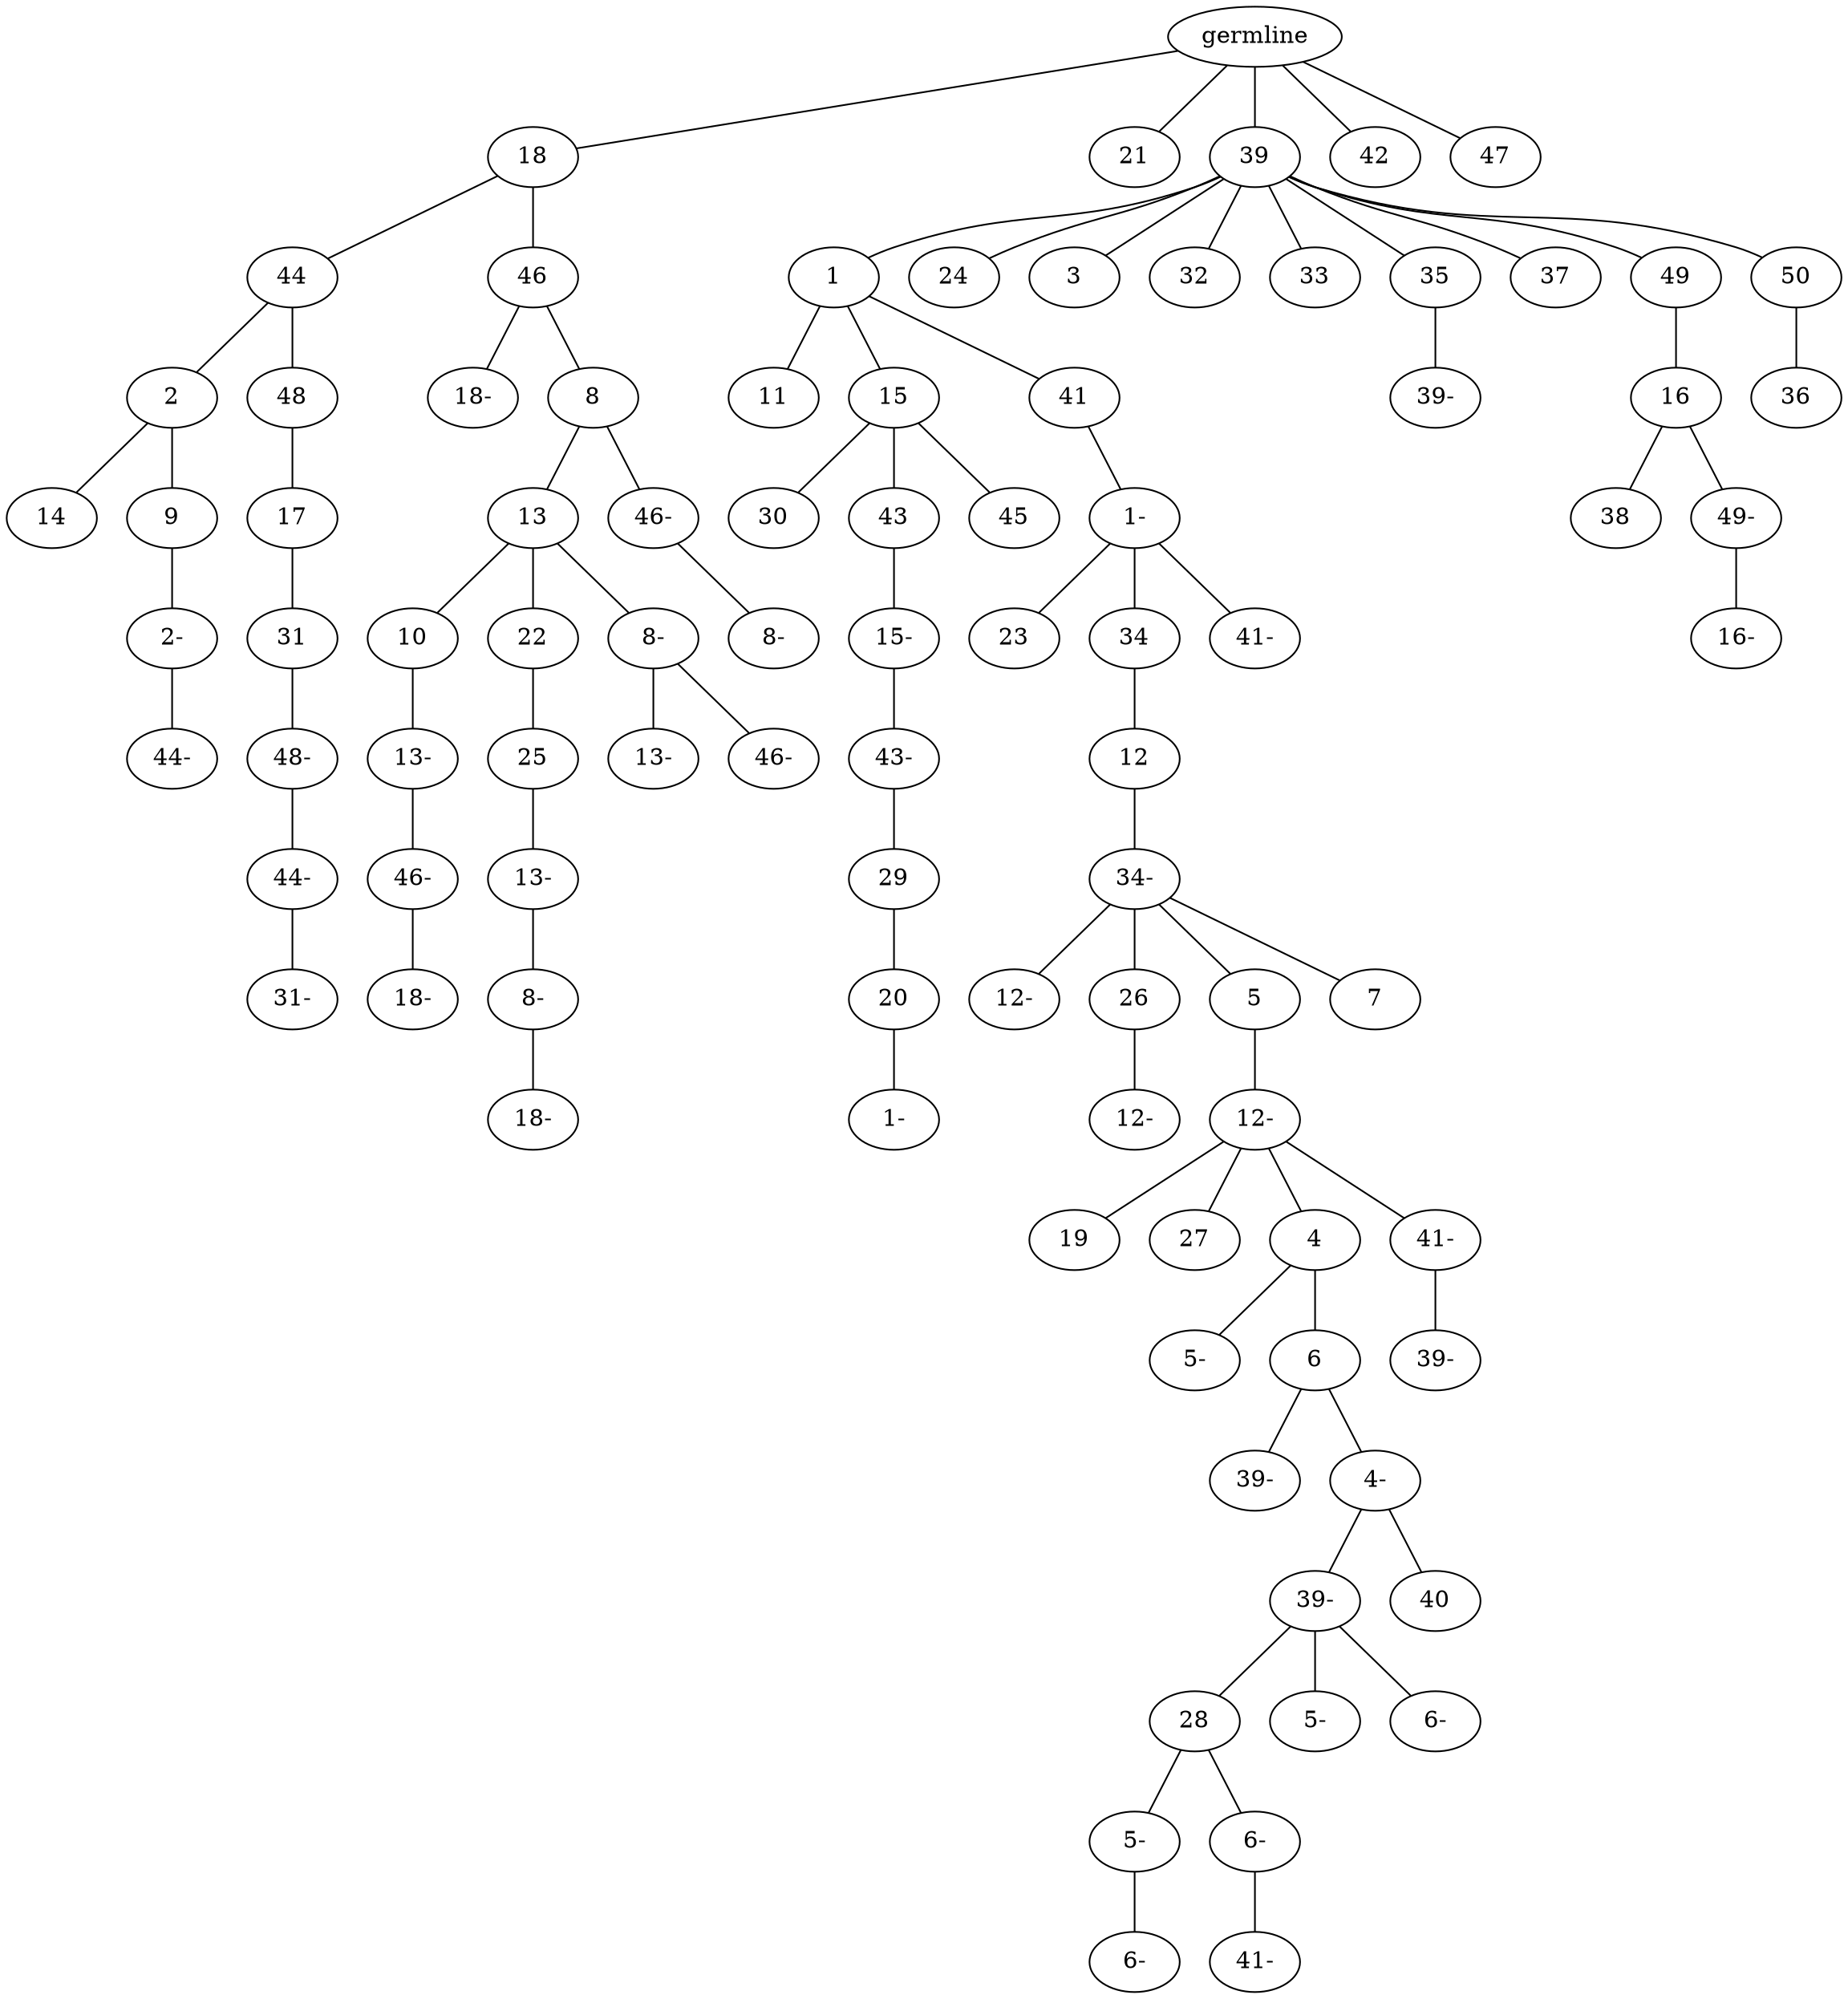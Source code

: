 graph tree {
    "140557433987472" [label="germline"];
    "140557434451808" [label="18"];
    "140557433957632" [label="44"];
    "140557434016192" [label="2"];
    "140557434017920" [label="14"];
    "140557434017152" [label="9"];
    "140557434017728" [label="2-"];
    "140557434017872" [label="44-"];
    "140557434016672" [label="48"];
    "140557434018352" [label="17"];
    "140557434018064" [label="31"];
    "140557434018112" [label="48-"];
    "140557434018640" [label="44-"];
    "140557434019120" [label="31-"];
    "140557433958016" [label="46"];
    "140557434018400" [label="18-"];
    "140557434018496" [label="8"];
    "140557434019072" [label="13"];
    "140557434018304" [label="10"];
    "140557434019168" [label="13-"];
    "140557434019312" [label="46-"];
    "140557434019744" [label="18-"];
    "140557434018256" [label="22"];
    "140557434019264" [label="25"];
    "140557434019552" [label="13-"];
    "140557434724560" [label="8-"];
    "140557434724944" [label="18-"];
    "140557434019792" [label="8-"];
    "140557434019600" [label="13-"];
    "140557434019456" [label="46-"];
    "140557434018784" [label="46-"];
    "140557434018736" [label="8-"];
    "140557434452912" [label="21"];
    "140557434453200" [label="39"];
    "140557434017008" [label="1"];
    "140557434017824" [label="11"];
    "140557434019504" [label="15"];
    "140557434724848" [label="30"];
    "140557434725712" [label="43"];
    "140557434725376" [label="15-"];
    "140557434725568" [label="43-"];
    "140557434726192" [label="29"];
    "140557434726480" [label="20"];
    "140557434726768" [label="1-"];
    "140557434725184" [label="45"];
    "140557434019408" [label="41"];
    "140557434724512" [label="1-"];
    "140557434725808" [label="23"];
    "140557434726720" [label="34"];
    "140557434726000" [label="12"];
    "140557434726624" [label="34-"];
    "140557434727200" [label="12-"];
    "140557434727104" [label="26"];
    "140557434727680" [label="12-"];
    "140557434726816" [label="5"];
    "140557434727440" [label="12-"];
    "140557434727776" [label="19"];
    "140557434728016" [label="27"];
    "140557434728208" [label="4"];
    "140557434732896" [label="5-"];
    "140557434732752" [label="6"];
    "140557434664272" [label="39-"];
    "140557434733136" [label="4-"];
    "140557434733328" [label="39-"];
    "140557434733808" [label="28"];
    "140557434734096" [label="5-"];
    "140557434734384" [label="6-"];
    "140557434733952" [label="6-"];
    "140557434734192" [label="41-"];
    "140557434733568" [label="5-"];
    "140557434733424" [label="6-"];
    "140557434733472" [label="40"];
    "140557434728352" [label="41-"];
    "140557434733760" [label="39-"];
    "140557434728400" [label="7"];
    "140557434726048" [label="41-"];
    "140557434018976" [label="24"];
    "140557434017056" [label="3"];
    "140557434019360" [label="32"];
    "140557434726912" [label="33"];
    "140557434727872" [label="35"];
    "140557434727152" [label="39-"];
    "140557434727056" [label="37"];
    "140557434725856" [label="49"];
    "140557434727728" [label="16"];
    "140557434727488" [label="38"];
    "140557434728256" [label="49-"];
    "140557434733280" [label="16-"];
    "140557434728304" [label="50"];
    "140557434727344" [label="36"];
    "140557433957536" [label="42"];
    "140557434018928" [label="47"];
    "140557433987472" -- "140557434451808";
    "140557433987472" -- "140557434452912";
    "140557433987472" -- "140557434453200";
    "140557433987472" -- "140557433957536";
    "140557433987472" -- "140557434018928";
    "140557434451808" -- "140557433957632";
    "140557434451808" -- "140557433958016";
    "140557433957632" -- "140557434016192";
    "140557433957632" -- "140557434016672";
    "140557434016192" -- "140557434017920";
    "140557434016192" -- "140557434017152";
    "140557434017152" -- "140557434017728";
    "140557434017728" -- "140557434017872";
    "140557434016672" -- "140557434018352";
    "140557434018352" -- "140557434018064";
    "140557434018064" -- "140557434018112";
    "140557434018112" -- "140557434018640";
    "140557434018640" -- "140557434019120";
    "140557433958016" -- "140557434018400";
    "140557433958016" -- "140557434018496";
    "140557434018496" -- "140557434019072";
    "140557434018496" -- "140557434018784";
    "140557434019072" -- "140557434018304";
    "140557434019072" -- "140557434018256";
    "140557434019072" -- "140557434019792";
    "140557434018304" -- "140557434019168";
    "140557434019168" -- "140557434019312";
    "140557434019312" -- "140557434019744";
    "140557434018256" -- "140557434019264";
    "140557434019264" -- "140557434019552";
    "140557434019552" -- "140557434724560";
    "140557434724560" -- "140557434724944";
    "140557434019792" -- "140557434019600";
    "140557434019792" -- "140557434019456";
    "140557434018784" -- "140557434018736";
    "140557434453200" -- "140557434017008";
    "140557434453200" -- "140557434018976";
    "140557434453200" -- "140557434017056";
    "140557434453200" -- "140557434019360";
    "140557434453200" -- "140557434726912";
    "140557434453200" -- "140557434727872";
    "140557434453200" -- "140557434727056";
    "140557434453200" -- "140557434725856";
    "140557434453200" -- "140557434728304";
    "140557434017008" -- "140557434017824";
    "140557434017008" -- "140557434019504";
    "140557434017008" -- "140557434019408";
    "140557434019504" -- "140557434724848";
    "140557434019504" -- "140557434725712";
    "140557434019504" -- "140557434725184";
    "140557434725712" -- "140557434725376";
    "140557434725376" -- "140557434725568";
    "140557434725568" -- "140557434726192";
    "140557434726192" -- "140557434726480";
    "140557434726480" -- "140557434726768";
    "140557434019408" -- "140557434724512";
    "140557434724512" -- "140557434725808";
    "140557434724512" -- "140557434726720";
    "140557434724512" -- "140557434726048";
    "140557434726720" -- "140557434726000";
    "140557434726000" -- "140557434726624";
    "140557434726624" -- "140557434727200";
    "140557434726624" -- "140557434727104";
    "140557434726624" -- "140557434726816";
    "140557434726624" -- "140557434728400";
    "140557434727104" -- "140557434727680";
    "140557434726816" -- "140557434727440";
    "140557434727440" -- "140557434727776";
    "140557434727440" -- "140557434728016";
    "140557434727440" -- "140557434728208";
    "140557434727440" -- "140557434728352";
    "140557434728208" -- "140557434732896";
    "140557434728208" -- "140557434732752";
    "140557434732752" -- "140557434664272";
    "140557434732752" -- "140557434733136";
    "140557434733136" -- "140557434733328";
    "140557434733136" -- "140557434733472";
    "140557434733328" -- "140557434733808";
    "140557434733328" -- "140557434733568";
    "140557434733328" -- "140557434733424";
    "140557434733808" -- "140557434734096";
    "140557434733808" -- "140557434733952";
    "140557434734096" -- "140557434734384";
    "140557434733952" -- "140557434734192";
    "140557434728352" -- "140557434733760";
    "140557434727872" -- "140557434727152";
    "140557434725856" -- "140557434727728";
    "140557434727728" -- "140557434727488";
    "140557434727728" -- "140557434728256";
    "140557434728256" -- "140557434733280";
    "140557434728304" -- "140557434727344";
}
